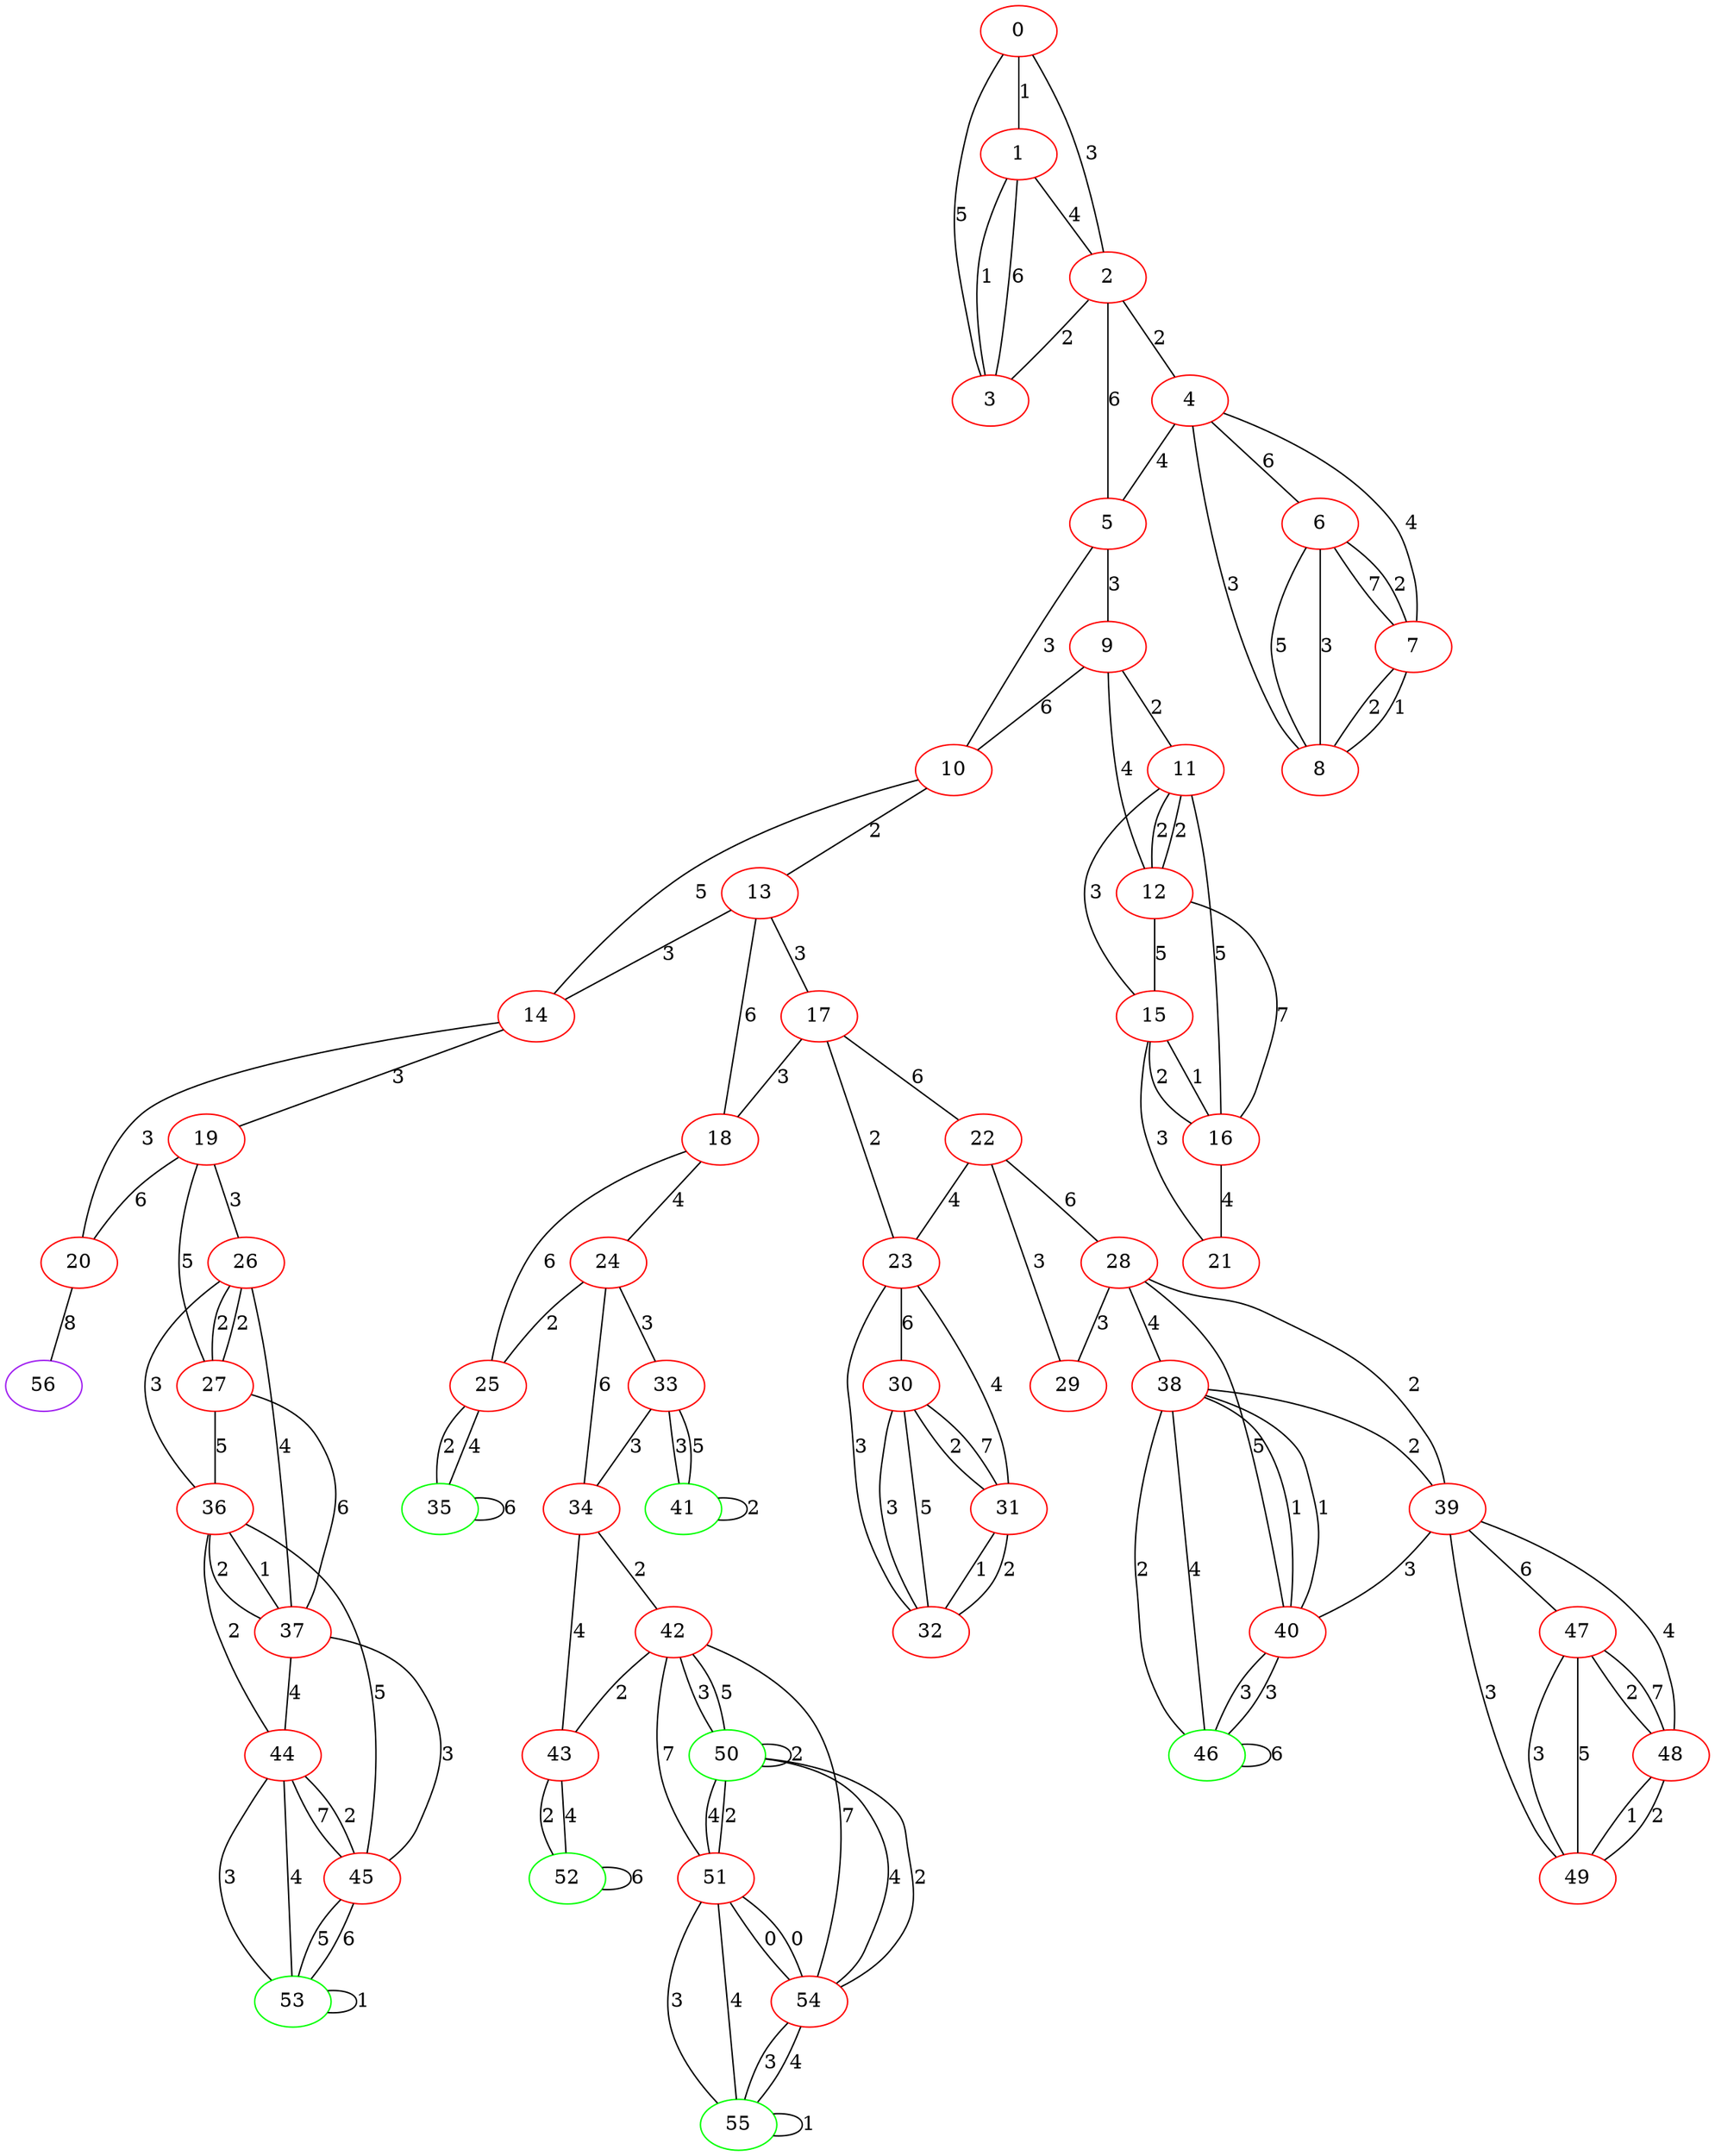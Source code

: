 graph "" {
0 [color=red, weight=1];
1 [color=red, weight=1];
2 [color=red, weight=1];
3 [color=red, weight=1];
4 [color=red, weight=1];
5 [color=red, weight=1];
6 [color=red, weight=1];
7 [color=red, weight=1];
8 [color=red, weight=1];
9 [color=red, weight=1];
10 [color=red, weight=1];
11 [color=red, weight=1];
12 [color=red, weight=1];
13 [color=red, weight=1];
14 [color=red, weight=1];
15 [color=red, weight=1];
16 [color=red, weight=1];
17 [color=red, weight=1];
18 [color=red, weight=1];
19 [color=red, weight=1];
20 [color=red, weight=1];
21 [color=red, weight=1];
22 [color=red, weight=1];
23 [color=red, weight=1];
24 [color=red, weight=1];
25 [color=red, weight=1];
26 [color=red, weight=1];
27 [color=red, weight=1];
28 [color=red, weight=1];
29 [color=red, weight=1];
30 [color=red, weight=1];
31 [color=red, weight=1];
32 [color=red, weight=1];
33 [color=red, weight=1];
34 [color=red, weight=1];
35 [color=green, weight=2];
36 [color=red, weight=1];
37 [color=red, weight=1];
38 [color=red, weight=1];
39 [color=red, weight=1];
40 [color=red, weight=1];
41 [color=green, weight=2];
42 [color=red, weight=1];
43 [color=red, weight=1];
44 [color=red, weight=1];
45 [color=red, weight=1];
46 [color=green, weight=2];
47 [color=red, weight=1];
48 [color=red, weight=1];
49 [color=red, weight=1];
50 [color=green, weight=2];
51 [color=red, weight=1];
52 [color=green, weight=2];
53 [color=green, weight=2];
54 [color=red, weight=1];
55 [color=green, weight=2];
56 [color=purple, weight=4];
0 -- 1  [key=0, label=1];
0 -- 2  [key=0, label=3];
0 -- 3  [key=0, label=5];
1 -- 2  [key=0, label=4];
1 -- 3  [key=0, label=1];
1 -- 3  [key=1, label=6];
2 -- 3  [key=0, label=2];
2 -- 4  [key=0, label=2];
2 -- 5  [key=0, label=6];
4 -- 8  [key=0, label=3];
4 -- 5  [key=0, label=4];
4 -- 6  [key=0, label=6];
4 -- 7  [key=0, label=4];
5 -- 9  [key=0, label=3];
5 -- 10  [key=0, label=3];
6 -- 8  [key=0, label=5];
6 -- 8  [key=1, label=3];
6 -- 7  [key=0, label=7];
6 -- 7  [key=1, label=2];
7 -- 8  [key=0, label=2];
7 -- 8  [key=1, label=1];
9 -- 10  [key=0, label=6];
9 -- 11  [key=0, label=2];
9 -- 12  [key=0, label=4];
10 -- 13  [key=0, label=2];
10 -- 14  [key=0, label=5];
11 -- 16  [key=0, label=5];
11 -- 12  [key=0, label=2];
11 -- 12  [key=1, label=2];
11 -- 15  [key=0, label=3];
12 -- 16  [key=0, label=7];
12 -- 15  [key=0, label=5];
13 -- 17  [key=0, label=3];
13 -- 18  [key=0, label=6];
13 -- 14  [key=0, label=3];
14 -- 19  [key=0, label=3];
14 -- 20  [key=0, label=3];
15 -- 16  [key=0, label=2];
15 -- 16  [key=1, label=1];
15 -- 21  [key=0, label=3];
16 -- 21  [key=0, label=4];
17 -- 18  [key=0, label=3];
17 -- 22  [key=0, label=6];
17 -- 23  [key=0, label=2];
18 -- 24  [key=0, label=4];
18 -- 25  [key=0, label=6];
19 -- 26  [key=0, label=3];
19 -- 27  [key=0, label=5];
19 -- 20  [key=0, label=6];
20 -- 56  [key=0, label=8];
22 -- 28  [key=0, label=6];
22 -- 29  [key=0, label=3];
22 -- 23  [key=0, label=4];
23 -- 32  [key=0, label=3];
23 -- 30  [key=0, label=6];
23 -- 31  [key=0, label=4];
24 -- 33  [key=0, label=3];
24 -- 34  [key=0, label=6];
24 -- 25  [key=0, label=2];
25 -- 35  [key=0, label=2];
25 -- 35  [key=1, label=4];
26 -- 27  [key=0, label=2];
26 -- 27  [key=1, label=2];
26 -- 36  [key=0, label=3];
26 -- 37  [key=0, label=4];
27 -- 36  [key=0, label=5];
27 -- 37  [key=0, label=6];
28 -- 40  [key=0, label=5];
28 -- 29  [key=0, label=3];
28 -- 38  [key=0, label=4];
28 -- 39  [key=0, label=2];
30 -- 32  [key=0, label=3];
30 -- 32  [key=1, label=5];
30 -- 31  [key=0, label=2];
30 -- 31  [key=1, label=7];
31 -- 32  [key=0, label=1];
31 -- 32  [key=1, label=2];
33 -- 41  [key=0, label=3];
33 -- 41  [key=1, label=5];
33 -- 34  [key=0, label=3];
34 -- 42  [key=0, label=2];
34 -- 43  [key=0, label=4];
35 -- 35  [key=0, label=6];
36 -- 44  [key=0, label=2];
36 -- 37  [key=0, label=2];
36 -- 37  [key=1, label=1];
36 -- 45  [key=0, label=5];
37 -- 44  [key=0, label=4];
37 -- 45  [key=0, label=3];
38 -- 40  [key=0, label=1];
38 -- 40  [key=1, label=1];
38 -- 46  [key=0, label=2];
38 -- 46  [key=1, label=4];
38 -- 39  [key=0, label=2];
39 -- 40  [key=0, label=3];
39 -- 47  [key=0, label=6];
39 -- 48  [key=0, label=4];
39 -- 49  [key=0, label=3];
40 -- 46  [key=0, label=3];
40 -- 46  [key=1, label=3];
41 -- 41  [key=0, label=2];
42 -- 43  [key=0, label=2];
42 -- 50  [key=0, label=3];
42 -- 50  [key=1, label=5];
42 -- 51  [key=0, label=7];
42 -- 54  [key=0, label=7];
43 -- 52  [key=0, label=2];
43 -- 52  [key=1, label=4];
44 -- 53  [key=0, label=3];
44 -- 53  [key=1, label=4];
44 -- 45  [key=0, label=7];
44 -- 45  [key=1, label=2];
45 -- 53  [key=0, label=5];
45 -- 53  [key=1, label=6];
46 -- 46  [key=0, label=6];
47 -- 48  [key=0, label=2];
47 -- 48  [key=1, label=7];
47 -- 49  [key=0, label=3];
47 -- 49  [key=1, label=5];
48 -- 49  [key=0, label=1];
48 -- 49  [key=1, label=2];
50 -- 51  [key=0, label=4];
50 -- 51  [key=1, label=2];
50 -- 50  [key=0, label=2];
50 -- 54  [key=0, label=4];
50 -- 54  [key=1, label=2];
51 -- 54  [key=0, label=0];
51 -- 54  [key=1, label=0];
51 -- 55  [key=0, label=3];
51 -- 55  [key=1, label=4];
52 -- 52  [key=0, label=6];
53 -- 53  [key=0, label=1];
54 -- 55  [key=0, label=3];
54 -- 55  [key=1, label=4];
55 -- 55  [key=0, label=1];
}
